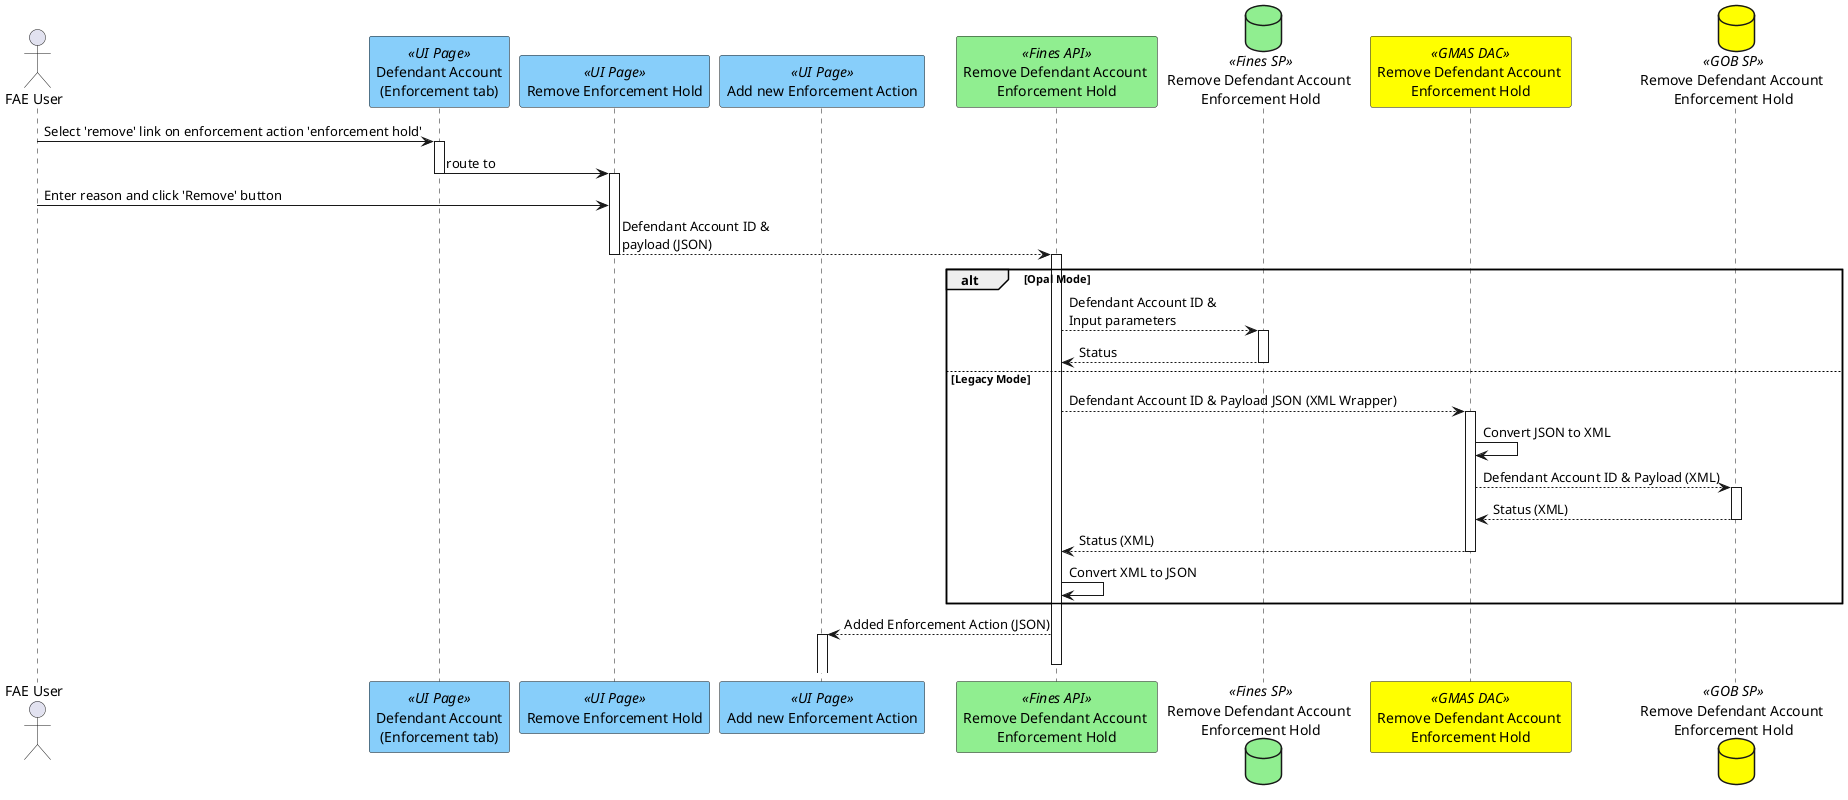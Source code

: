 @startuml
actor "FAE User" as user
participant "Defendant Account\n(Enforcement tab)" as page <<UI Page>> #lightskyblue
participant "Remove Enforcement Hold" as remenfpage <<UI Page>> #lightskyblue
participant "Add new Enforcement Action" as addenfpage <<UI Page>> #lightskyblue
participant "Remove Defendant Account \nEnforcement Hold" as remenfapi <<Fines API>> #lightgreen
database "Remove Defendant Account \nEnforcement Hold" as remenfsp <<Fines SP>>  #lightgreen
participant "Remove Defendant Account \nEnforcement Hold" as gmasdac <<GMAS DAC>> #yellow
database "Remove Defendant Account \nEnforcement Hold" as gobdb <<GOB SP>> #yellow
user -> page ++: Select 'remove' link on enforcement action 'enforcement hold'
page -> remenfpage --++: route to
user -> remenfpage : Enter reason and click 'Remove' button
remenfpage --> remenfapi --++: Defendant Account ID & \npayload (JSON)
alt Opal Mode
remenfapi --> remenfsp ++: Defendant Account ID & \nInput parameters
remenfapi <-- remenfsp --: Status
else Legacy Mode
remenfapi --> gmasdac ++: Defendant Account ID & Payload JSON (XML Wrapper)
gmasdac -> gmasdac: Convert JSON to XML
gmasdac --> gobdb ++: Defendant Account ID & Payload (XML)
gobdb --> gmasdac --: Status (XML)
gmasdac --> remenfapi --: Status (XML)
remenfapi -> remenfapi: Convert XML to JSON
end
addenfpage <-- remenfapi ++--: Added Enforcement Action (JSON)
@enduml